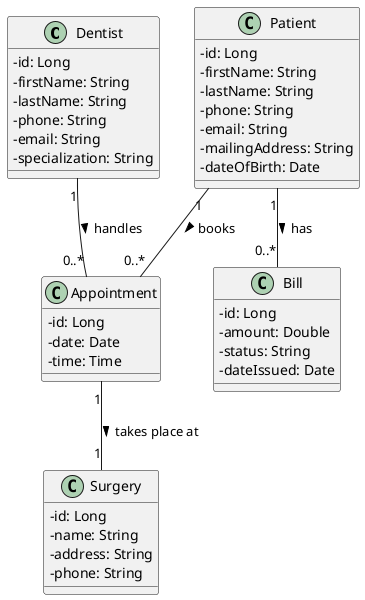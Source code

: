@startuml
skinparam classAttributeIconSize 0

class Dentist {
  - id: Long
  - firstName: String
  - lastName: String
  - phone: String
  - email: String
  - specialization: String
}

class Patient {
  - id: Long
  - firstName: String
  - lastName: String
  - phone: String
  - email: String
  - mailingAddress: String
  - dateOfBirth: Date
}

class Appointment {
  - id: Long
  - date: Date
  - time: Time
}

class Surgery {
  - id: Long
  - name: String
  - address: String
  - phone: String
}

class Bill {
  - id: Long
  - amount: Double
  - status: String
  - dateIssued: Date
}

Dentist "1" -- "0..*" Appointment : handles >
Patient "1" -- "0..*" Appointment : books >
Appointment "1" -- "1" Surgery : takes place at >
Patient "1" -- "0..*" Bill : has >

@enduml
